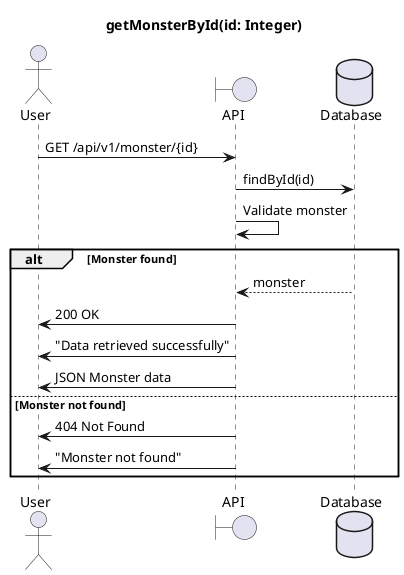 @startuml
title getMonsterById(id: Integer)

actor User as u
boundary API as a
database Database as d

u->a : GET /api/v1/monster/{id}
a->d: findById(id)
a->a : Validate monster

alt Monster found
    d-->a : monster
    a->u : 200 OK
    a->u : "Data retrieved successfully"
    a->u : JSON Monster data
else Monster not found
    a->u : 404 Not Found
    a->u : "Monster not found"
end

@enduml
